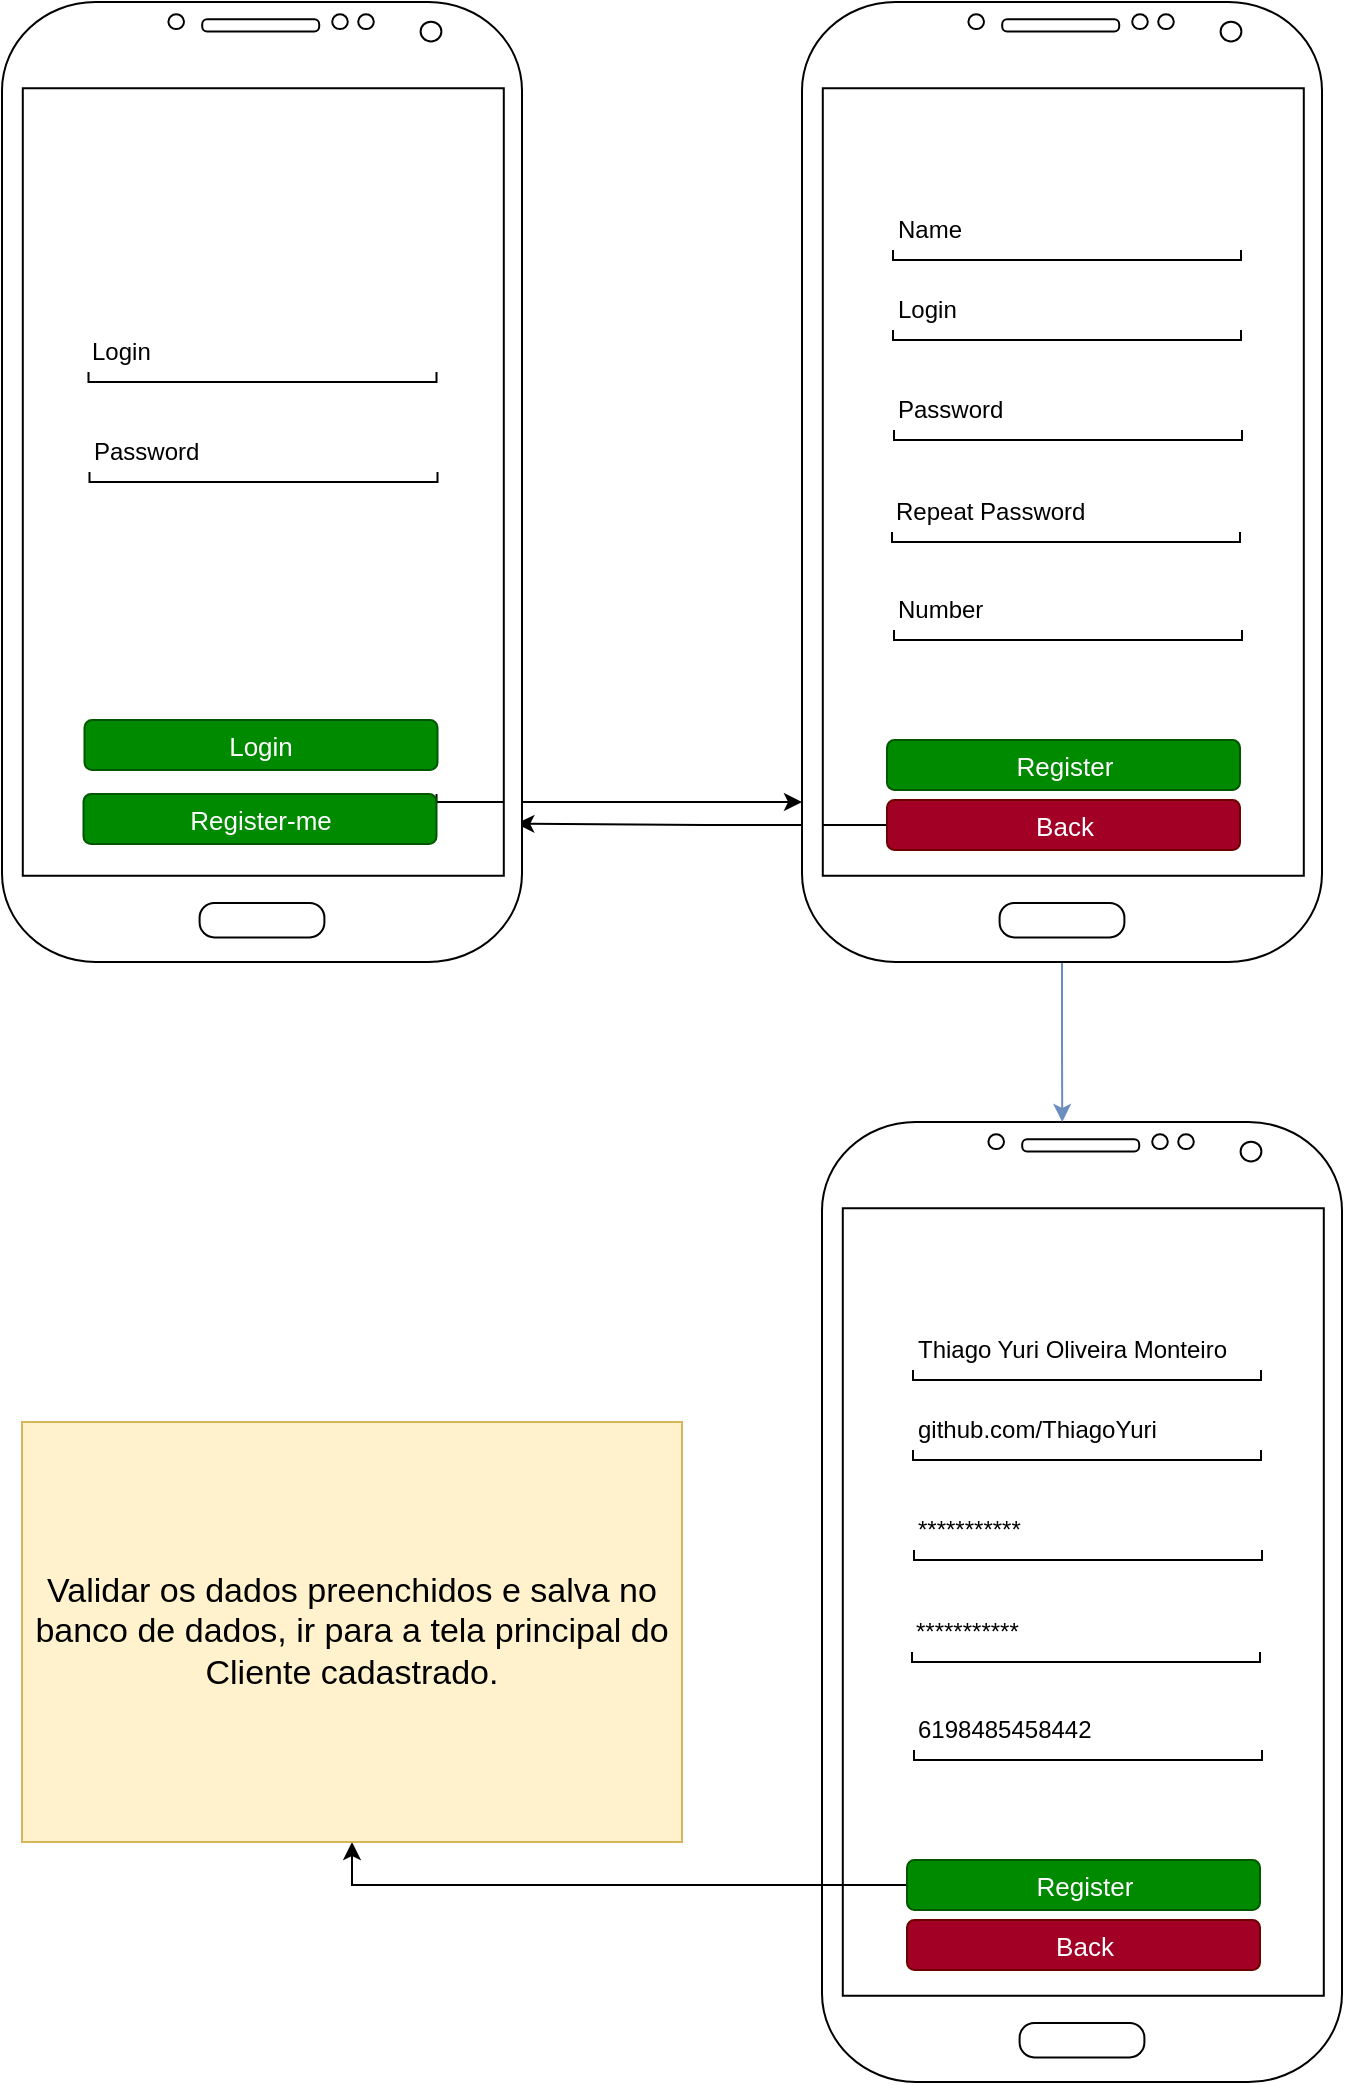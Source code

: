 <mxfile version="18.0.4" type="google"><diagram id="pYOpZCPPwvMBHb-qCsNX" name="Page-1"><mxGraphModel grid="1" page="1" gridSize="10" guides="1" tooltips="1" connect="1" arrows="1" fold="1" pageScale="1" pageWidth="827" pageHeight="1169" background="none" math="0" shadow="0"><root><mxCell id="0"/><mxCell id="1" parent="0"/><mxCell id="OSOLDgGdLtGZCRwYVgxF-4" value="" style="verticalLabelPosition=bottom;verticalAlign=top;html=1;shadow=0;dashed=0;strokeWidth=1;shape=mxgraph.android.phone2;" vertex="1" parent="1"><mxGeometry x="-340" y="1800" width="260" height="480" as="geometry"/></mxCell><mxCell id="pDFuu9iykxgM_moXZC_y-5" style="edgeStyle=orthogonalEdgeStyle;rounded=0;orthogonalLoop=1;jettySize=auto;html=1;" edge="1" parent="1" source="OSOLDgGdLtGZCRwYVgxF-26" target="OSOLDgGdLtGZCRwYVgxF-34"><mxGeometry relative="1" as="geometry"/></mxCell><mxCell id="OSOLDgGdLtGZCRwYVgxF-26" value="Register" style="rounded=1;html=1;shadow=0;dashed=0;whiteSpace=wrap;fontSize=13;fillColor=#008a00;align=center;strokeColor=#005700;fontColor=#ffffff;fontStyle=0" vertex="1" parent="1"><mxGeometry x="-297.5" y="2169" width="176.5" height="25" as="geometry"/></mxCell><mxCell id="OSOLDgGdLtGZCRwYVgxF-27" value="github.com/ThiagoYuri" style="strokeWidth=1;html=1;shadow=0;dashed=0;shape=mxgraph.android.textfield;align=left;pointerEvents=1;gradientColor=none;fillColor=default;" vertex="1" parent="1"><mxGeometry x="-294.5" y="1939" width="174" height="30" as="geometry"/></mxCell><mxCell id="OSOLDgGdLtGZCRwYVgxF-28" value="***********" style="strokeWidth=1;html=1;shadow=0;dashed=0;shape=mxgraph.android.textfield;align=left;pointerEvents=1;gradientColor=none;fillColor=default;" vertex="1" parent="1"><mxGeometry x="-294" y="1989" width="174" height="30" as="geometry"/></mxCell><mxCell id="OSOLDgGdLtGZCRwYVgxF-29" value="Back" style="rounded=1;html=1;shadow=0;dashed=0;whiteSpace=wrap;fontSize=13;fillColor=#a20025;align=center;strokeColor=#6F0000;fontColor=#ffffff;fontStyle=0" vertex="1" parent="1"><mxGeometry x="-297.5" y="2199" width="176.5" height="25" as="geometry"/></mxCell><mxCell id="OSOLDgGdLtGZCRwYVgxF-30" value="***********" style="strokeWidth=1;html=1;shadow=0;dashed=0;shape=mxgraph.android.textfield;align=left;pointerEvents=1;gradientColor=none;fillColor=default;" vertex="1" parent="1"><mxGeometry x="-295" y="2040" width="174" height="30" as="geometry"/></mxCell><mxCell id="OSOLDgGdLtGZCRwYVgxF-31" value="6198485458442" style="strokeWidth=1;html=1;shadow=0;dashed=0;shape=mxgraph.android.textfield;align=left;pointerEvents=1;gradientColor=none;fillColor=default;" vertex="1" parent="1"><mxGeometry x="-294" y="2089" width="174" height="30" as="geometry"/></mxCell><mxCell id="OSOLDgGdLtGZCRwYVgxF-32" value="Thiago Yuri Oliveira Monteiro" style="strokeWidth=1;html=1;shadow=0;dashed=0;shape=mxgraph.android.textfield;align=left;pointerEvents=1;gradientColor=none;fillColor=default;" vertex="1" parent="1"><mxGeometry x="-294.5" y="1899" width="174" height="30" as="geometry"/></mxCell><mxCell id="OSOLDgGdLtGZCRwYVgxF-34" value="&lt;font style=&quot;font-size: 17px;&quot;&gt;Validar os dados preenchidos e salva no banco de dados,&amp;nbsp;&lt;/font&gt;&lt;font style=&quot;font-size: 17px;&quot;&gt;ir para a tela principal do Cliente cadastrado.&lt;/font&gt;" style="rounded=0;whiteSpace=wrap;html=1;fillColor=#fff2cc;strokeColor=#d6b656;" vertex="1" parent="1"><mxGeometry x="-740" y="1950" width="330" height="210" as="geometry"/></mxCell><mxCell id="jn97wB6WGLyUJsnqWTUr-2" value="Register" style="rounded=1;html=1;shadow=0;dashed=0;whiteSpace=wrap;fontSize=13;fillColor=#008a00;align=center;strokeColor=#005700;fontColor=#ffffff;" vertex="1" parent="1"><mxGeometry x="-307.5" y="1609" width="176.5" height="25" as="geometry"/></mxCell><mxCell id="jn97wB6WGLyUJsnqWTUr-3" value="Login" style="strokeWidth=1;html=1;shadow=0;dashed=0;shape=mxgraph.android.textfield;align=left;pointerEvents=1;gradientColor=none;fillColor=default;" vertex="1" parent="1"><mxGeometry x="-304.5" y="1379" width="174" height="30" as="geometry"/></mxCell><mxCell id="jn97wB6WGLyUJsnqWTUr-4" value="Password" style="strokeWidth=1;html=1;shadow=0;dashed=0;shape=mxgraph.android.textfield;align=left;pointerEvents=1;gradientColor=none;fillColor=default;" vertex="1" parent="1"><mxGeometry x="-304" y="1429" width="174" height="30" as="geometry"/></mxCell><mxCell id="pDFuu9iykxgM_moXZC_y-2" style="edgeStyle=orthogonalEdgeStyle;rounded=0;orthogonalLoop=1;jettySize=auto;html=1;entryX=0.989;entryY=0.856;entryDx=0;entryDy=0;entryPerimeter=0;" edge="1" parent="1" source="jn97wB6WGLyUJsnqWTUr-5" target="jn97wB6WGLyUJsnqWTUr-11"><mxGeometry relative="1" as="geometry"/></mxCell><mxCell id="jn97wB6WGLyUJsnqWTUr-5" value="Back" style="rounded=1;html=1;shadow=0;dashed=0;whiteSpace=wrap;fontSize=13;fillColor=#a20025;align=center;strokeColor=#6F0000;fontColor=#ffffff;" vertex="1" parent="1"><mxGeometry x="-307.5" y="1639" width="176.5" height="25" as="geometry"/></mxCell><mxCell id="jn97wB6WGLyUJsnqWTUr-6" value="Repeat Password" style="strokeWidth=1;html=1;shadow=0;dashed=0;shape=mxgraph.android.textfield;align=left;pointerEvents=1;gradientColor=none;fillColor=default;" vertex="1" parent="1"><mxGeometry x="-305" y="1480" width="174" height="30" as="geometry"/></mxCell><mxCell id="jn97wB6WGLyUJsnqWTUr-7" value="Number" style="strokeWidth=1;html=1;shadow=0;dashed=0;shape=mxgraph.android.textfield;align=left;pointerEvents=1;gradientColor=none;fillColor=default;" vertex="1" parent="1"><mxGeometry x="-304" y="1529" width="174" height="30" as="geometry"/></mxCell><mxCell id="jn97wB6WGLyUJsnqWTUr-8" value="Name" style="strokeWidth=1;html=1;shadow=0;dashed=0;shape=mxgraph.android.textfield;align=left;pointerEvents=1;gradientColor=none;fillColor=default;" vertex="1" parent="1"><mxGeometry x="-304.5" y="1339" width="174" height="30" as="geometry"/></mxCell><mxCell id="jn97wB6WGLyUJsnqWTUr-10" style="edgeStyle=orthogonalEdgeStyle;rounded=0;orthogonalLoop=1;jettySize=auto;html=1;entryX=0.462;entryY=0;entryDx=0;entryDy=0;entryPerimeter=0;fillColor=#dae8fc;strokeColor=#6c8ebf;" edge="1" parent="1" source="jn97wB6WGLyUJsnqWTUr-9" target="OSOLDgGdLtGZCRwYVgxF-4"><mxGeometry relative="1" as="geometry"/></mxCell><mxCell id="jn97wB6WGLyUJsnqWTUr-9" value="" style="verticalLabelPosition=bottom;verticalAlign=top;html=1;shadow=0;dashed=0;strokeWidth=1;shape=mxgraph.android.phone2;" vertex="1" parent="1"><mxGeometry x="-350" y="1240" width="260" height="480" as="geometry"/></mxCell><mxCell id="jn97wB6WGLyUJsnqWTUr-16" style="edgeStyle=orthogonalEdgeStyle;rounded=0;orthogonalLoop=1;jettySize=auto;html=1;exitX=1;exitY=0;exitDx=0;exitDy=0;" edge="1" parent="1" source="jn97wB6WGLyUJsnqWTUr-15" target="jn97wB6WGLyUJsnqWTUr-9"><mxGeometry relative="1" as="geometry"><Array as="points"><mxPoint x="-533" y="1640"/></Array></mxGeometry></mxCell><mxCell id="jn97wB6WGLyUJsnqWTUr-11" value="" style="verticalLabelPosition=bottom;verticalAlign=top;html=1;shadow=0;dashed=0;strokeWidth=1;shape=mxgraph.android.phone2;" vertex="1" parent="1"><mxGeometry x="-750" y="1240" width="260" height="480" as="geometry"/></mxCell><mxCell id="jn97wB6WGLyUJsnqWTUr-12" value="Login" style="strokeWidth=1;html=1;shadow=0;dashed=0;shape=mxgraph.android.textfield;align=left;pointerEvents=1;gradientColor=none;fillColor=default;" vertex="1" parent="1"><mxGeometry x="-706.75" y="1400" width="174" height="30" as="geometry"/></mxCell><mxCell id="jn97wB6WGLyUJsnqWTUr-13" value="Password" style="strokeWidth=1;html=1;shadow=0;dashed=0;shape=mxgraph.android.textfield;align=left;pointerEvents=1;gradientColor=none;fillColor=default;" vertex="1" parent="1"><mxGeometry x="-706.25" y="1450" width="174" height="30" as="geometry"/></mxCell><mxCell id="jn97wB6WGLyUJsnqWTUr-14" value="Login" style="rounded=1;html=1;shadow=0;dashed=0;whiteSpace=wrap;fontSize=13;fillColor=#008a00;align=center;strokeColor=#005700;fontColor=#ffffff;" vertex="1" parent="1"><mxGeometry x="-708.75" y="1599" width="176.5" height="25" as="geometry"/></mxCell><mxCell id="jn97wB6WGLyUJsnqWTUr-15" value="Register-me" style="rounded=1;html=1;shadow=0;dashed=0;whiteSpace=wrap;fontSize=13;fillColor=#008a00;align=center;strokeColor=#005700;fontColor=#ffffff;" vertex="1" parent="1"><mxGeometry x="-709.25" y="1636" width="176.5" height="25" as="geometry"/></mxCell></root></mxGraphModel></diagram></mxfile>